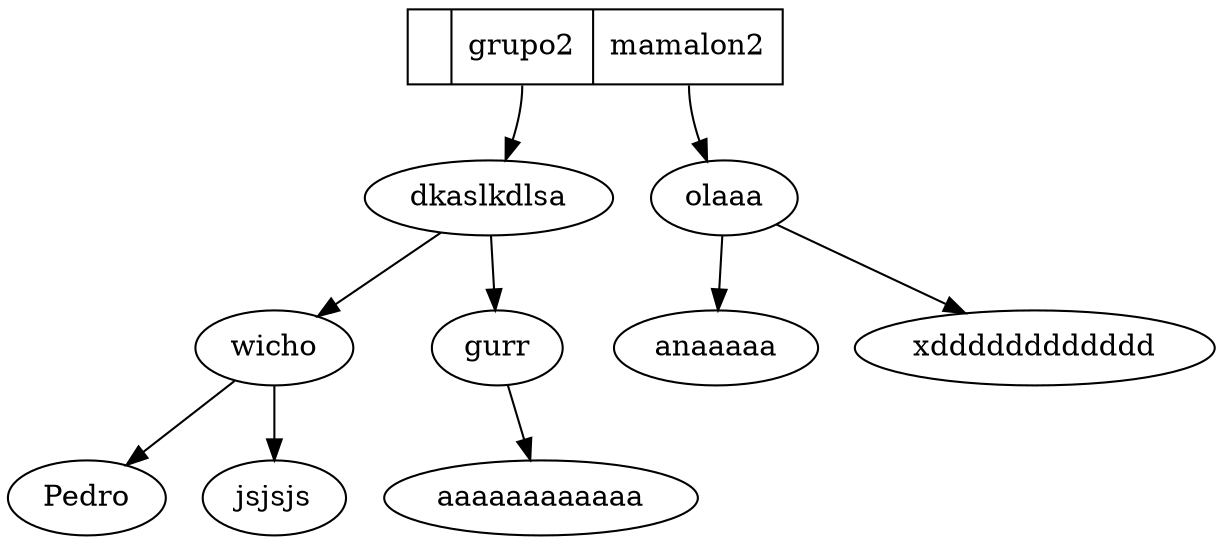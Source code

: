 digraph PracticaEDD2 {
  node [shape=record];
tabla [label="|<grupo2> grupo2|<mamalon2> mamalon2"];

node [shape=oval];
N94427537108000 [label="dkaslkdlsa"];
N94427537108000 -> N94427537107232;
N94427537107232 [label="wicho"];
N94427537107232 -> N94427537103648;
N94427537103648 [label="Pedro"];
N94427537107232 -> N94427537101648;
N94427537101648 [label="jsjsjs"];
N94427537108000 -> N94427537108288;
N94427537108288 [label="gurr"];
N94427537108288 -> N94427537108576;
N94427537108576 [label="aaaaaaaaaaaa"];
tabla:grupo2 -> N94427537108000;
N94427537104704 [label="olaaa"];
N94427537104704 -> N94427537104176;
N94427537104176 [label="anaaaaa"];
N94427537104704 -> N94427537106240;
N94427537106240 [label="xdddddddddddd"];
tabla:mamalon2 -> N94427537104704;


}
